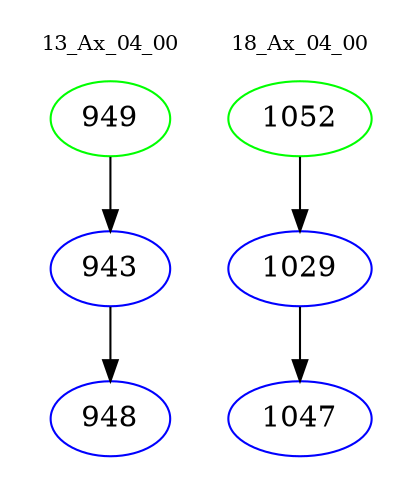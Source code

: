 digraph{
subgraph cluster_0 {
color = white
label = "13_Ax_04_00";
fontsize=10;
T0_949 [label="949", color="green"]
T0_949 -> T0_943 [color="black"]
T0_943 [label="943", color="blue"]
T0_943 -> T0_948 [color="black"]
T0_948 [label="948", color="blue"]
}
subgraph cluster_1 {
color = white
label = "18_Ax_04_00";
fontsize=10;
T1_1052 [label="1052", color="green"]
T1_1052 -> T1_1029 [color="black"]
T1_1029 [label="1029", color="blue"]
T1_1029 -> T1_1047 [color="black"]
T1_1047 [label="1047", color="blue"]
}
}
